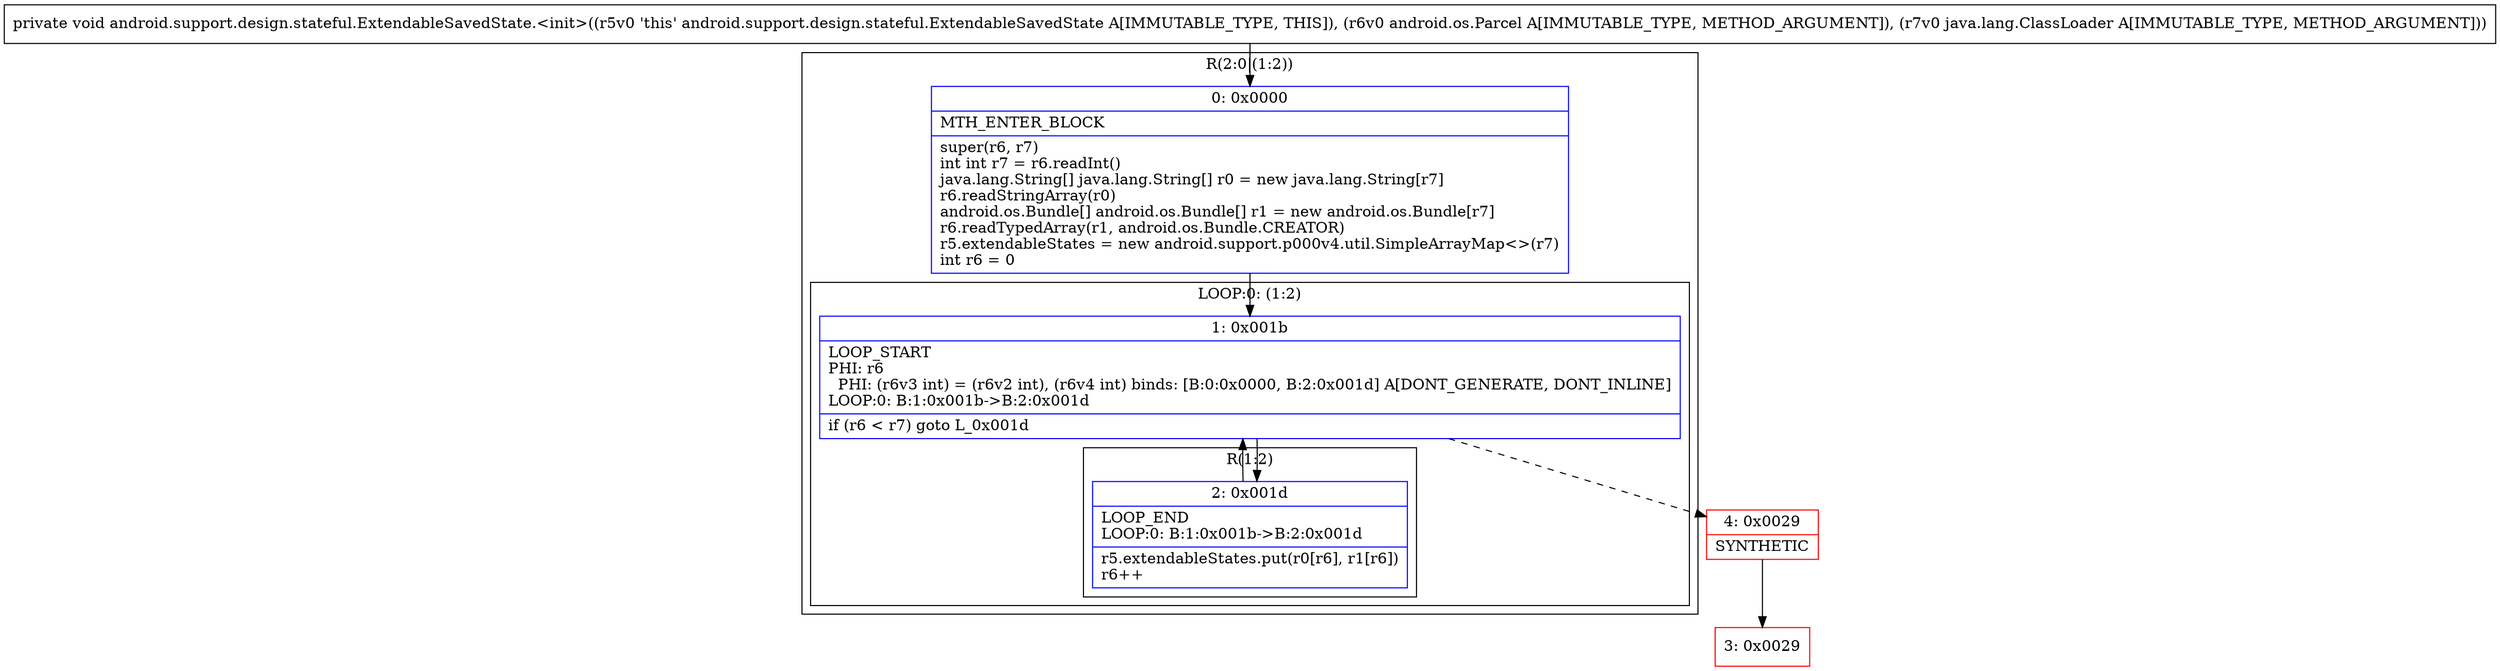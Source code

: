 digraph "CFG forandroid.support.design.stateful.ExtendableSavedState.\<init\>(Landroid\/os\/Parcel;Ljava\/lang\/ClassLoader;)V" {
subgraph cluster_Region_1419699187 {
label = "R(2:0|(1:2))";
node [shape=record,color=blue];
Node_0 [shape=record,label="{0\:\ 0x0000|MTH_ENTER_BLOCK\l|super(r6, r7)\lint int r7 = r6.readInt()\ljava.lang.String[] java.lang.String[] r0 = new java.lang.String[r7]\lr6.readStringArray(r0)\landroid.os.Bundle[] android.os.Bundle[] r1 = new android.os.Bundle[r7]\lr6.readTypedArray(r1, android.os.Bundle.CREATOR)\lr5.extendableStates = new android.support.p000v4.util.SimpleArrayMap\<\>(r7)\lint r6 = 0\l}"];
subgraph cluster_LoopRegion_499218043 {
label = "LOOP:0: (1:2)";
node [shape=record,color=blue];
Node_1 [shape=record,label="{1\:\ 0x001b|LOOP_START\lPHI: r6 \l  PHI: (r6v3 int) = (r6v2 int), (r6v4 int) binds: [B:0:0x0000, B:2:0x001d] A[DONT_GENERATE, DONT_INLINE]\lLOOP:0: B:1:0x001b\-\>B:2:0x001d\l|if (r6 \< r7) goto L_0x001d\l}"];
subgraph cluster_Region_1803068125 {
label = "R(1:2)";
node [shape=record,color=blue];
Node_2 [shape=record,label="{2\:\ 0x001d|LOOP_END\lLOOP:0: B:1:0x001b\-\>B:2:0x001d\l|r5.extendableStates.put(r0[r6], r1[r6])\lr6++\l}"];
}
}
}
Node_3 [shape=record,color=red,label="{3\:\ 0x0029}"];
Node_4 [shape=record,color=red,label="{4\:\ 0x0029|SYNTHETIC\l}"];
MethodNode[shape=record,label="{private void android.support.design.stateful.ExtendableSavedState.\<init\>((r5v0 'this' android.support.design.stateful.ExtendableSavedState A[IMMUTABLE_TYPE, THIS]), (r6v0 android.os.Parcel A[IMMUTABLE_TYPE, METHOD_ARGUMENT]), (r7v0 java.lang.ClassLoader A[IMMUTABLE_TYPE, METHOD_ARGUMENT])) }"];
MethodNode -> Node_0;
Node_0 -> Node_1;
Node_1 -> Node_2;
Node_1 -> Node_4[style=dashed];
Node_2 -> Node_1;
Node_4 -> Node_3;
}

